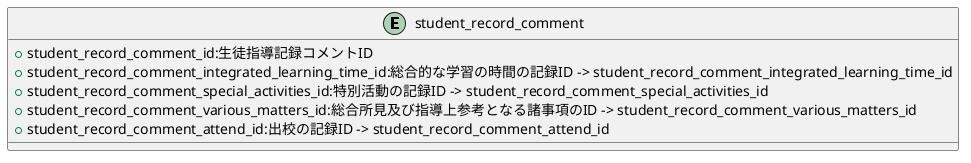 @startuml

entity "student_record_comment"{
    + student_record_comment_id:生徒指導記録コメントID
    + student_record_comment_integrated_learning_time_id:総合的な学習の時間の記録ID -> student_record_comment_integrated_learning_time_id
    + student_record_comment_special_activities_id:特別活動の記録ID -> student_record_comment_special_activities_id
    + student_record_comment_various_matters_id:総合所見及び指導上参考となる諸事項のID -> student_record_comment_various_matters_id
    + student_record_comment_attend_id:出校の記録ID -> student_record_comment_attend_id
}

@enduml